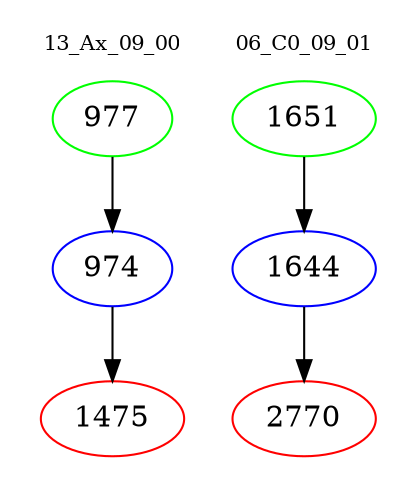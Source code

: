 digraph{
subgraph cluster_0 {
color = white
label = "13_Ax_09_00";
fontsize=10;
T0_977 [label="977", color="green"]
T0_977 -> T0_974 [color="black"]
T0_974 [label="974", color="blue"]
T0_974 -> T0_1475 [color="black"]
T0_1475 [label="1475", color="red"]
}
subgraph cluster_1 {
color = white
label = "06_C0_09_01";
fontsize=10;
T1_1651 [label="1651", color="green"]
T1_1651 -> T1_1644 [color="black"]
T1_1644 [label="1644", color="blue"]
T1_1644 -> T1_2770 [color="black"]
T1_2770 [label="2770", color="red"]
}
}
